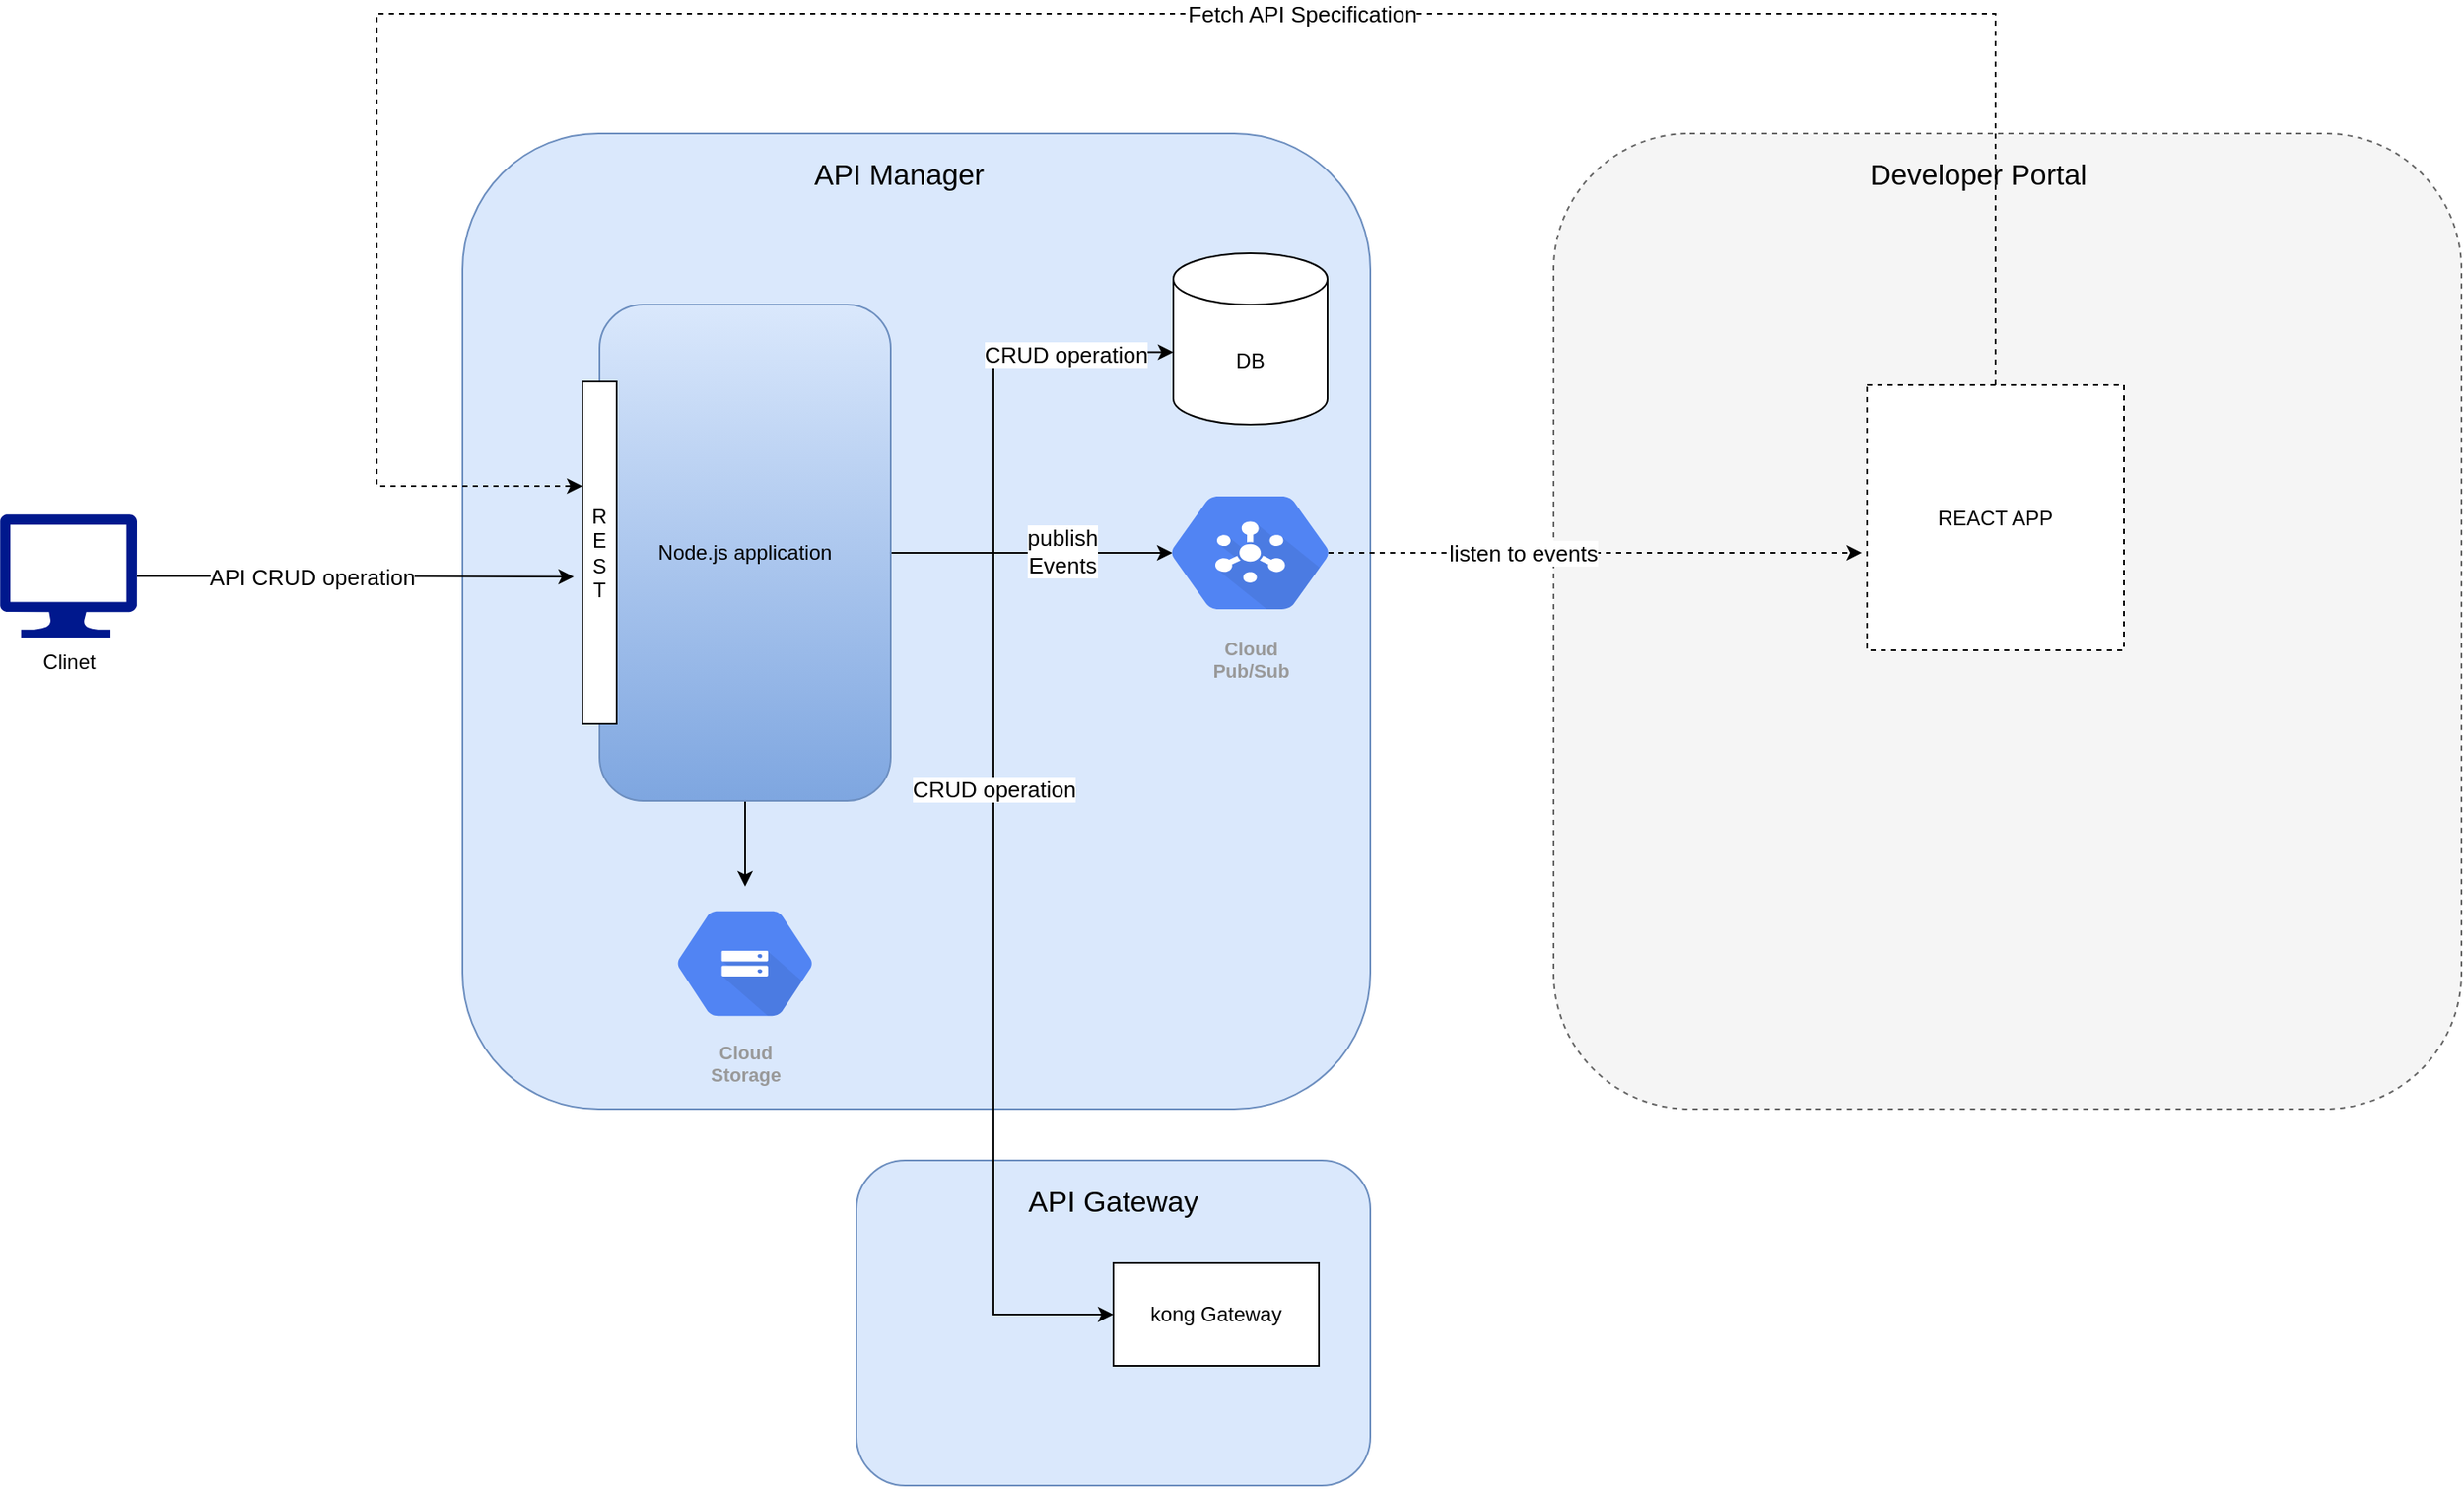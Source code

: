 <mxfile version="16.5.6" type="github">
  <diagram id="nqIfiNH1P2ZqjpkiBP_H" name="Page-1">
    <mxGraphModel dx="2310" dy="966" grid="1" gridSize="10" guides="1" tooltips="1" connect="1" arrows="1" fold="1" page="1" pageScale="1" pageWidth="827" pageHeight="1169" math="0" shadow="0">
      <root>
        <mxCell id="0" />
        <mxCell id="1" parent="0" />
        <mxCell id="N5eEoTX--uOdIuIJssPW-21" value="" style="rounded=1;whiteSpace=wrap;html=1;fillColor=#dae8fc;strokeColor=#6c8ebf;" parent="1" vertex="1">
          <mxGeometry x="420" y="690" width="300" height="190" as="geometry" />
        </mxCell>
        <mxCell id="N5eEoTX--uOdIuIJssPW-15" value="" style="rounded=1;whiteSpace=wrap;html=1;dashed=1;fillColor=#f5f5f5;strokeColor=#666666;fontColor=#333333;" parent="1" vertex="1">
          <mxGeometry x="827" y="90" width="530" height="570" as="geometry" />
        </mxCell>
        <mxCell id="N5eEoTX--uOdIuIJssPW-14" value="" style="rounded=1;whiteSpace=wrap;html=1;fillColor=#dae8fc;strokeColor=#6c8ebf;" parent="1" vertex="1">
          <mxGeometry x="190" y="90" width="530" height="570" as="geometry" />
        </mxCell>
        <mxCell id="N5eEoTX--uOdIuIJssPW-5" style="edgeStyle=orthogonalEdgeStyle;rounded=0;orthogonalLoop=1;jettySize=auto;html=1;entryX=0;entryY=0.578;entryDx=0;entryDy=0;entryPerimeter=0;" parent="1" source="N5eEoTX--uOdIuIJssPW-1" target="N5eEoTX--uOdIuIJssPW-3" edge="1">
          <mxGeometry relative="1" as="geometry">
            <Array as="points">
              <mxPoint x="500" y="335" />
              <mxPoint x="500" y="218" />
            </Array>
          </mxGeometry>
        </mxCell>
        <mxCell id="N5eEoTX--uOdIuIJssPW-26" value="CRUD operation" style="edgeLabel;html=1;align=center;verticalAlign=middle;resizable=0;points=[];fontSize=13;" parent="N5eEoTX--uOdIuIJssPW-5" vertex="1" connectable="0">
          <mxGeometry x="0.548" y="-1" relative="1" as="geometry">
            <mxPoint as="offset" />
          </mxGeometry>
        </mxCell>
        <mxCell id="N5eEoTX--uOdIuIJssPW-7" style="edgeStyle=orthogonalEdgeStyle;rounded=0;orthogonalLoop=1;jettySize=auto;html=1;entryX=0.175;entryY=0.5;entryDx=0;entryDy=0;entryPerimeter=0;" parent="1" source="N5eEoTX--uOdIuIJssPW-1" target="N5eEoTX--uOdIuIJssPW-6" edge="1">
          <mxGeometry relative="1" as="geometry" />
        </mxCell>
        <mxCell id="N5eEoTX--uOdIuIJssPW-25" value="publish&lt;br&gt;Events" style="edgeLabel;html=1;align=center;verticalAlign=middle;resizable=0;points=[];fontSize=13;" parent="N5eEoTX--uOdIuIJssPW-7" vertex="1" connectable="0">
          <mxGeometry x="0.217" y="1" relative="1" as="geometry">
            <mxPoint as="offset" />
          </mxGeometry>
        </mxCell>
        <mxCell id="N5eEoTX--uOdIuIJssPW-9" style="edgeStyle=orthogonalEdgeStyle;rounded=0;orthogonalLoop=1;jettySize=auto;html=1;entryX=0;entryY=0.5;entryDx=0;entryDy=0;" parent="1" source="N5eEoTX--uOdIuIJssPW-1" target="N5eEoTX--uOdIuIJssPW-8" edge="1">
          <mxGeometry relative="1" as="geometry">
            <Array as="points">
              <mxPoint x="500" y="335" />
              <mxPoint x="500" y="780" />
            </Array>
          </mxGeometry>
        </mxCell>
        <mxCell id="N5eEoTX--uOdIuIJssPW-27" value="CRUD operation" style="edgeLabel;html=1;align=center;verticalAlign=middle;resizable=0;points=[];fontSize=13;" parent="N5eEoTX--uOdIuIJssPW-9" vertex="1" connectable="0">
          <mxGeometry x="-0.311" relative="1" as="geometry">
            <mxPoint as="offset" />
          </mxGeometry>
        </mxCell>
        <mxCell id="N5eEoTX--uOdIuIJssPW-11" value="" style="edgeStyle=orthogonalEdgeStyle;rounded=0;orthogonalLoop=1;jettySize=auto;html=1;" parent="1" source="N5eEoTX--uOdIuIJssPW-1" target="N5eEoTX--uOdIuIJssPW-10" edge="1">
          <mxGeometry relative="1" as="geometry" />
        </mxCell>
        <mxCell id="N5eEoTX--uOdIuIJssPW-1" value="Node.js application" style="rounded=1;whiteSpace=wrap;html=1;fillColor=#dae8fc;strokeColor=#6c8ebf;gradientColor=#7ea6e0;" parent="1" vertex="1">
          <mxGeometry x="270" y="190" width="170" height="290" as="geometry" />
        </mxCell>
        <mxCell id="N5eEoTX--uOdIuIJssPW-3" value="DB" style="shape=cylinder3;whiteSpace=wrap;html=1;boundedLbl=1;backgroundOutline=1;size=15;" parent="1" vertex="1">
          <mxGeometry x="605" y="160" width="90" height="100" as="geometry" />
        </mxCell>
        <mxCell id="N5eEoTX--uOdIuIJssPW-4" value="R&lt;br&gt;E&lt;br&gt;S&lt;br&gt;T" style="rounded=0;whiteSpace=wrap;html=1;" parent="1" vertex="1">
          <mxGeometry x="260" y="235" width="20" height="200" as="geometry" />
        </mxCell>
        <mxCell id="N5eEoTX--uOdIuIJssPW-18" style="edgeStyle=orthogonalEdgeStyle;rounded=0;orthogonalLoop=1;jettySize=auto;html=1;entryX=-0.02;entryY=0.632;entryDx=0;entryDy=0;entryPerimeter=0;exitX=0.825;exitY=0.5;exitDx=0;exitDy=0;exitPerimeter=0;dashed=1;" parent="1" source="N5eEoTX--uOdIuIJssPW-6" target="N5eEoTX--uOdIuIJssPW-16" edge="1">
          <mxGeometry relative="1" as="geometry" />
        </mxCell>
        <mxCell id="N5eEoTX--uOdIuIJssPW-24" value="listen to events" style="edgeLabel;html=1;align=center;verticalAlign=middle;resizable=0;points=[];fontSize=13;" parent="N5eEoTX--uOdIuIJssPW-18" vertex="1" connectable="0">
          <mxGeometry x="-0.167" y="3" relative="1" as="geometry">
            <mxPoint x="-16" y="3" as="offset" />
          </mxGeometry>
        </mxCell>
        <mxCell id="N5eEoTX--uOdIuIJssPW-6" value="Cloud&#xa;Pub/Sub" style="sketch=0;html=1;fillColor=#5184F3;strokeColor=none;verticalAlign=top;labelPosition=center;verticalLabelPosition=bottom;align=center;spacingTop=-6;fontSize=11;fontStyle=1;fontColor=#999999;shape=mxgraph.gcp2.hexIcon;prIcon=cloud_pubsub" parent="1" vertex="1">
          <mxGeometry x="580" y="286.44" width="140" height="97.13" as="geometry" />
        </mxCell>
        <mxCell id="N5eEoTX--uOdIuIJssPW-8" value="kong Gateway" style="rounded=0;whiteSpace=wrap;html=1;" parent="1" vertex="1">
          <mxGeometry x="570" y="750" width="120" height="60" as="geometry" />
        </mxCell>
        <mxCell id="N5eEoTX--uOdIuIJssPW-10" value="Cloud&#xa;Storage" style="sketch=0;html=1;fillColor=#5184F3;strokeColor=none;verticalAlign=top;labelPosition=center;verticalLabelPosition=bottom;align=center;spacingTop=-6;fontSize=11;fontStyle=1;fontColor=#999999;shape=mxgraph.gcp2.hexIcon;prIcon=cloud_storage" parent="1" vertex="1">
          <mxGeometry x="295" y="530" width="120" height="90" as="geometry" />
        </mxCell>
        <mxCell id="N5eEoTX--uOdIuIJssPW-13" style="edgeStyle=orthogonalEdgeStyle;rounded=0;orthogonalLoop=1;jettySize=auto;html=1;entryX=-0.25;entryY=0.57;entryDx=0;entryDy=0;entryPerimeter=0;" parent="1" source="N5eEoTX--uOdIuIJssPW-12" target="N5eEoTX--uOdIuIJssPW-4" edge="1">
          <mxGeometry relative="1" as="geometry" />
        </mxCell>
        <mxCell id="N5eEoTX--uOdIuIJssPW-22" value="&lt;font style=&quot;font-size: 13px&quot;&gt;API CRUD operation&lt;/font&gt;" style="edgeLabel;html=1;align=center;verticalAlign=middle;resizable=0;points=[];" parent="N5eEoTX--uOdIuIJssPW-13" vertex="1" connectable="0">
          <mxGeometry x="-0.092" y="4" relative="1" as="geometry">
            <mxPoint x="-14" y="4" as="offset" />
          </mxGeometry>
        </mxCell>
        <mxCell id="N5eEoTX--uOdIuIJssPW-12" value="Clinet" style="sketch=0;aspect=fixed;pointerEvents=1;shadow=0;dashed=0;html=1;strokeColor=none;labelPosition=center;verticalLabelPosition=bottom;verticalAlign=top;align=center;fillColor=#00188D;shape=mxgraph.azure.computer" parent="1" vertex="1">
          <mxGeometry x="-80" y="312.56" width="80" height="72" as="geometry" />
        </mxCell>
        <mxCell id="N5eEoTX--uOdIuIJssPW-19" style="edgeStyle=orthogonalEdgeStyle;rounded=0;orthogonalLoop=1;jettySize=auto;html=1;entryX=0;entryY=0.305;entryDx=0;entryDy=0;entryPerimeter=0;dashed=1;" parent="1" source="N5eEoTX--uOdIuIJssPW-16" target="N5eEoTX--uOdIuIJssPW-4" edge="1">
          <mxGeometry relative="1" as="geometry">
            <Array as="points">
              <mxPoint x="1085" y="20" />
              <mxPoint x="140" y="20" />
              <mxPoint x="140" y="296" />
            </Array>
          </mxGeometry>
        </mxCell>
        <mxCell id="N5eEoTX--uOdIuIJssPW-23" value="Fetch API Specification" style="edgeLabel;html=1;align=center;verticalAlign=middle;resizable=0;points=[];fontSize=13;" parent="N5eEoTX--uOdIuIJssPW-19" vertex="1" connectable="0">
          <mxGeometry x="-0.354" y="4" relative="1" as="geometry">
            <mxPoint x="-119" y="-4" as="offset" />
          </mxGeometry>
        </mxCell>
        <mxCell id="N5eEoTX--uOdIuIJssPW-16" value="REACT APP" style="rounded=0;whiteSpace=wrap;html=1;dashed=1;" parent="1" vertex="1">
          <mxGeometry x="1010" y="237" width="150" height="155" as="geometry" />
        </mxCell>
        <mxCell id="TmNz2Kt6fCknfRb0DdZG-1" value="&lt;font style=&quot;font-size: 17px&quot;&gt;API Manager&lt;/font&gt;" style="text;html=1;strokeColor=none;fillColor=none;align=center;verticalAlign=middle;whiteSpace=wrap;rounded=0;fontSize=13;" vertex="1" parent="1">
          <mxGeometry x="360" y="100" width="170" height="30" as="geometry" />
        </mxCell>
        <mxCell id="TmNz2Kt6fCknfRb0DdZG-2" value="&lt;font style=&quot;font-size: 17px&quot;&gt;Developer Portal&lt;/font&gt;" style="text;html=1;strokeColor=none;fillColor=none;align=center;verticalAlign=middle;whiteSpace=wrap;rounded=0;fontSize=13;" vertex="1" parent="1">
          <mxGeometry x="990" y="100" width="170" height="30" as="geometry" />
        </mxCell>
        <mxCell id="TmNz2Kt6fCknfRb0DdZG-3" value="&lt;font style=&quot;font-size: 17px&quot;&gt;API Gateway&lt;/font&gt;" style="text;html=1;strokeColor=none;fillColor=none;align=center;verticalAlign=middle;whiteSpace=wrap;rounded=0;fontSize=13;" vertex="1" parent="1">
          <mxGeometry x="485" y="700" width="170" height="30" as="geometry" />
        </mxCell>
      </root>
    </mxGraphModel>
  </diagram>
</mxfile>

